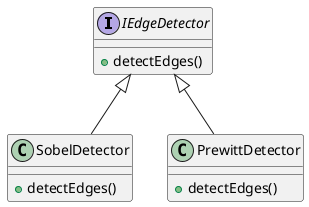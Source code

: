 @startuml

interface IEdgeDetector {
  +detectEdges()
}

class SobelDetector {
  +detectEdges()
}

class PrewittDetector {
  +detectEdges()
}

IEdgeDetector <|-- SobelDetector
IEdgeDetector <|-- PrewittDetector

@enduml
